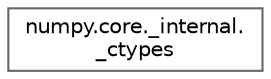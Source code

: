 digraph "Graphical Class Hierarchy"
{
 // LATEX_PDF_SIZE
  bgcolor="transparent";
  edge [fontname=Helvetica,fontsize=10,labelfontname=Helvetica,labelfontsize=10];
  node [fontname=Helvetica,fontsize=10,shape=box,height=0.2,width=0.4];
  rankdir="LR";
  Node0 [id="Node000000",label="numpy.core._internal.\l_ctypes",height=0.2,width=0.4,color="grey40", fillcolor="white", style="filled",URL="$db/d77/classnumpy_1_1core_1_1__internal_1_1__ctypes.html",tooltip=" "];
}
